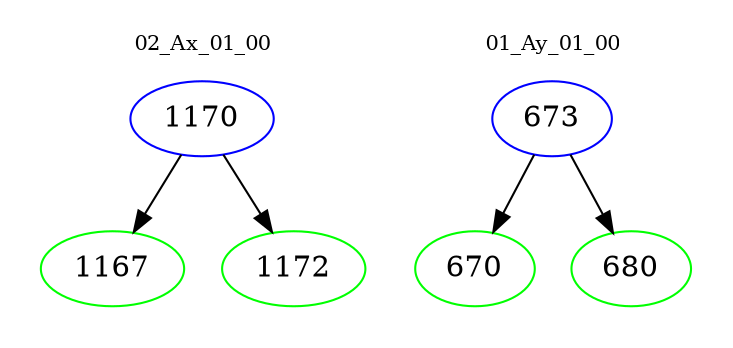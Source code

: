 digraph{
subgraph cluster_0 {
color = white
label = "02_Ax_01_00";
fontsize=10;
T0_1170 [label="1170", color="blue"]
T0_1170 -> T0_1167 [color="black"]
T0_1167 [label="1167", color="green"]
T0_1170 -> T0_1172 [color="black"]
T0_1172 [label="1172", color="green"]
}
subgraph cluster_1 {
color = white
label = "01_Ay_01_00";
fontsize=10;
T1_673 [label="673", color="blue"]
T1_673 -> T1_670 [color="black"]
T1_670 [label="670", color="green"]
T1_673 -> T1_680 [color="black"]
T1_680 [label="680", color="green"]
}
}
